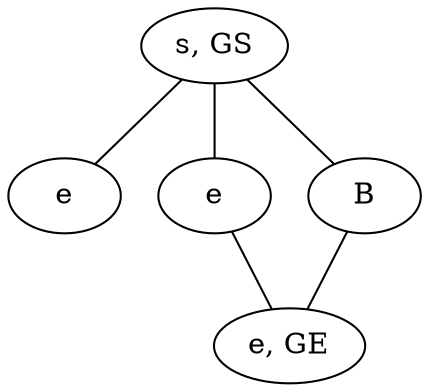 graph {
gBaJ [label="s, GS"]
wRUh [label="e, GE"]
CeEz [label="e"]
oDrE [label="e"]
IZaI [label="B"]
gBaJ -- CeEz
gBaJ -- oDrE
gBaJ -- IZaI
oDrE -- wRUh
IZaI -- wRUh
}